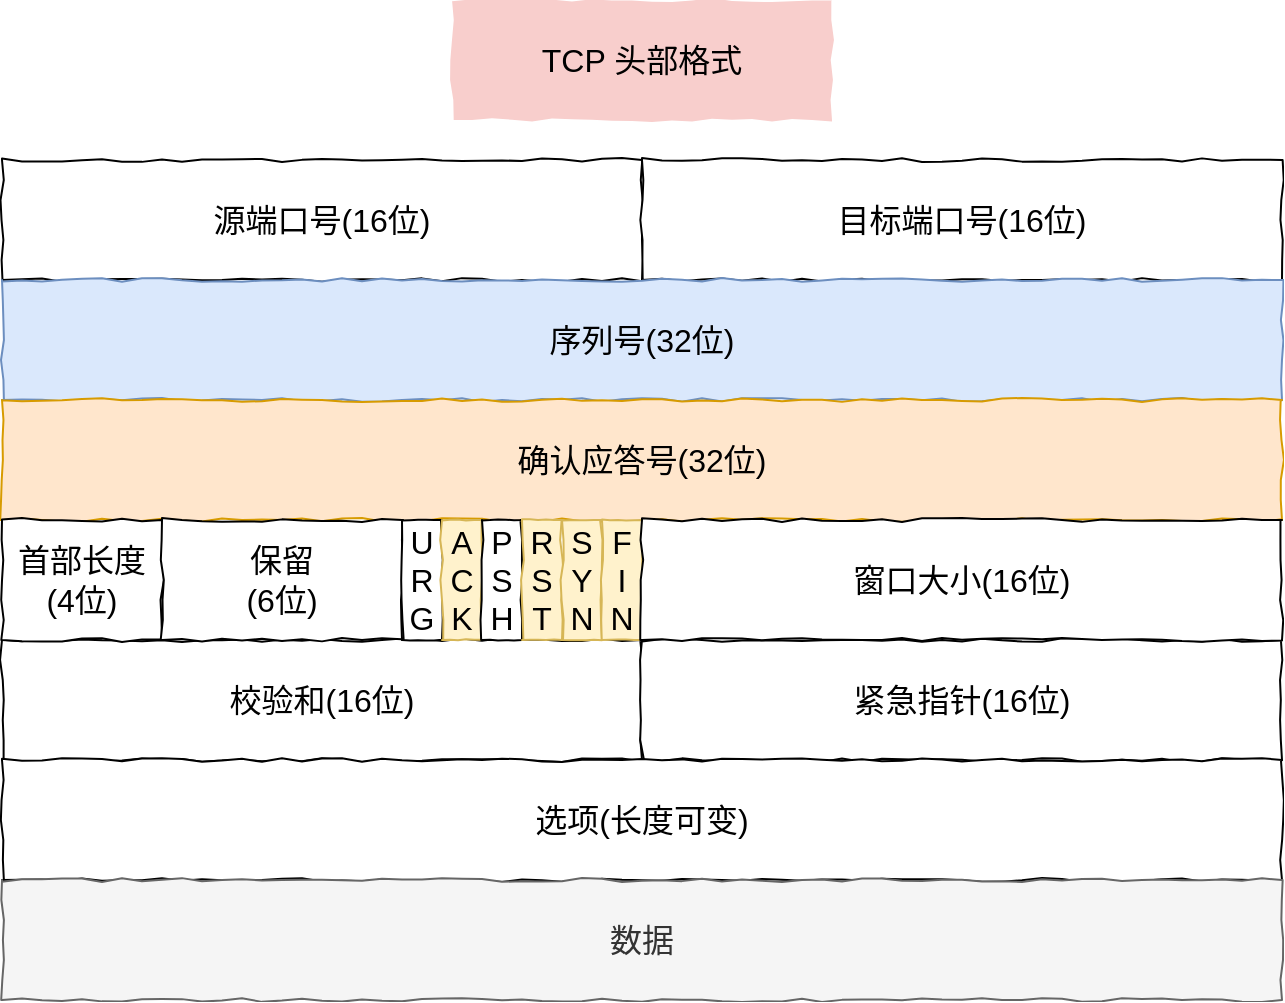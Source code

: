 <mxfile version="20.4.0" type="github">
  <diagram id="aQgTgHcntj8IjTMex4k_" name="Page-1">
    <mxGraphModel dx="1018" dy="611" grid="1" gridSize="10" guides="1" tooltips="1" connect="1" arrows="1" fold="1" page="1" pageScale="1" pageWidth="850" pageHeight="1100" math="0" shadow="0">
      <root>
        <mxCell id="0" />
        <mxCell id="1" parent="0" />
        <mxCell id="QZQUjwHL75yCEbag2W13-10" value="TCP 头部格式" style="text;html=1;strokeColor=none;fillColor=#f8cecc;align=center;verticalAlign=middle;whiteSpace=wrap;rounded=0;fontSize=16;gradientColor=none;shadow=0;sketch=0;glass=0;comic=1;" vertex="1" parent="1">
          <mxGeometry x="375" y="30" width="190" height="60" as="geometry" />
        </mxCell>
        <mxCell id="QZQUjwHL75yCEbag2W13-24" value="源端口号(16位)" style="rounded=0;whiteSpace=wrap;html=1;shadow=0;glass=0;comic=1;sketch=0;fontSize=16;fillColor=default;gradientColor=none;" vertex="1" parent="1">
          <mxGeometry x="150" y="110" width="320" height="60" as="geometry" />
        </mxCell>
        <mxCell id="QZQUjwHL75yCEbag2W13-25" value="目标端口号(16位)" style="rounded=0;whiteSpace=wrap;html=1;shadow=0;glass=0;comic=1;sketch=0;fontSize=16;fillColor=default;gradientColor=none;" vertex="1" parent="1">
          <mxGeometry x="470" y="110" width="320" height="60" as="geometry" />
        </mxCell>
        <mxCell id="QZQUjwHL75yCEbag2W13-27" value="序列号(32位)" style="rounded=0;whiteSpace=wrap;html=1;shadow=0;glass=0;comic=1;sketch=0;fontSize=16;fillColor=#dae8fc;strokeColor=#6c8ebf;" vertex="1" parent="1">
          <mxGeometry x="150" y="170" width="640" height="60" as="geometry" />
        </mxCell>
        <mxCell id="QZQUjwHL75yCEbag2W13-29" value="校验和(16位)" style="rounded=0;whiteSpace=wrap;html=1;shadow=0;glass=0;comic=1;sketch=0;fontSize=16;fillColor=default;gradientColor=none;" vertex="1" parent="1">
          <mxGeometry x="150" y="350" width="320" height="60" as="geometry" />
        </mxCell>
        <mxCell id="QZQUjwHL75yCEbag2W13-30" value="紧急指针(16位)" style="rounded=0;whiteSpace=wrap;html=1;shadow=0;glass=0;comic=1;sketch=0;fontSize=16;fillColor=default;gradientColor=none;" vertex="1" parent="1">
          <mxGeometry x="470" y="350" width="320" height="60" as="geometry" />
        </mxCell>
        <mxCell id="QZQUjwHL75yCEbag2W13-32" value="确认应答号(32位)" style="rounded=0;whiteSpace=wrap;html=1;shadow=0;glass=0;comic=1;sketch=0;fontSize=16;fillColor=#ffe6cc;strokeColor=#d79b00;" vertex="1" parent="1">
          <mxGeometry x="150" y="230" width="640" height="60" as="geometry" />
        </mxCell>
        <mxCell id="QZQUjwHL75yCEbag2W13-33" value="首部长度&lt;br&gt;(4位)" style="rounded=0;whiteSpace=wrap;html=1;shadow=0;glass=0;comic=1;sketch=0;fontSize=16;fillColor=default;gradientColor=none;" vertex="1" parent="1">
          <mxGeometry x="150" y="290" width="80" height="60" as="geometry" />
        </mxCell>
        <mxCell id="QZQUjwHL75yCEbag2W13-34" value="保留&lt;br&gt;(6位)" style="rounded=0;whiteSpace=wrap;html=1;shadow=0;glass=0;comic=1;sketch=0;fontSize=16;fillColor=default;gradientColor=none;" vertex="1" parent="1">
          <mxGeometry x="230" y="290" width="120" height="60" as="geometry" />
        </mxCell>
        <mxCell id="QZQUjwHL75yCEbag2W13-35" value="U&lt;br&gt;R&lt;br&gt;G" style="rounded=0;whiteSpace=wrap;html=1;shadow=0;glass=0;comic=1;sketch=0;fontSize=16;fillColor=default;gradientColor=none;" vertex="1" parent="1">
          <mxGeometry x="350" y="290" width="20" height="60" as="geometry" />
        </mxCell>
        <mxCell id="QZQUjwHL75yCEbag2W13-36" value="A&lt;br&gt;C&lt;br&gt;K" style="rounded=0;whiteSpace=wrap;html=1;shadow=0;glass=0;comic=1;sketch=0;fontSize=16;fillColor=#fff2cc;strokeColor=#d6b656;" vertex="1" parent="1">
          <mxGeometry x="370" y="290" width="20" height="60" as="geometry" />
        </mxCell>
        <mxCell id="QZQUjwHL75yCEbag2W13-37" value="P&lt;br&gt;S&lt;br&gt;H" style="rounded=0;whiteSpace=wrap;html=1;shadow=0;glass=0;comic=1;sketch=0;fontSize=16;fillColor=default;gradientColor=none;" vertex="1" parent="1">
          <mxGeometry x="390" y="290" width="20" height="60" as="geometry" />
        </mxCell>
        <mxCell id="QZQUjwHL75yCEbag2W13-38" value="R&lt;br&gt;S&lt;br&gt;T" style="rounded=0;whiteSpace=wrap;html=1;shadow=0;glass=0;comic=1;sketch=0;fontSize=16;fillColor=#fff2cc;strokeColor=#d6b656;" vertex="1" parent="1">
          <mxGeometry x="410" y="290" width="20" height="60" as="geometry" />
        </mxCell>
        <mxCell id="QZQUjwHL75yCEbag2W13-39" value="S&lt;br&gt;Y&lt;br&gt;N" style="rounded=0;whiteSpace=wrap;html=1;shadow=0;glass=0;comic=1;sketch=0;fontSize=16;fillColor=#fff2cc;strokeColor=#d6b656;" vertex="1" parent="1">
          <mxGeometry x="430" y="290" width="20" height="60" as="geometry" />
        </mxCell>
        <mxCell id="QZQUjwHL75yCEbag2W13-40" value="F&lt;br&gt;I&lt;br&gt;N" style="rounded=0;whiteSpace=wrap;html=1;shadow=0;glass=0;comic=1;sketch=0;fontSize=16;fillColor=#fff2cc;strokeColor=#d6b656;" vertex="1" parent="1">
          <mxGeometry x="450" y="290" width="20" height="60" as="geometry" />
        </mxCell>
        <mxCell id="QZQUjwHL75yCEbag2W13-41" value="窗口大小(16位)" style="rounded=0;whiteSpace=wrap;html=1;shadow=0;glass=0;comic=1;sketch=0;fontSize=16;fillColor=default;gradientColor=none;" vertex="1" parent="1">
          <mxGeometry x="470" y="290" width="320" height="60" as="geometry" />
        </mxCell>
        <mxCell id="QZQUjwHL75yCEbag2W13-42" value="选项(长度可变)" style="rounded=0;whiteSpace=wrap;html=1;shadow=0;glass=0;comic=1;sketch=0;fontSize=16;fillColor=default;gradientColor=none;" vertex="1" parent="1">
          <mxGeometry x="150" y="410" width="640" height="60" as="geometry" />
        </mxCell>
        <mxCell id="QZQUjwHL75yCEbag2W13-43" value="数据" style="rounded=0;whiteSpace=wrap;html=1;shadow=0;glass=0;comic=1;sketch=0;fontSize=16;fillColor=#f5f5f5;fontColor=#333333;strokeColor=#666666;" vertex="1" parent="1">
          <mxGeometry x="150" y="470" width="640" height="60" as="geometry" />
        </mxCell>
      </root>
    </mxGraphModel>
  </diagram>
</mxfile>
